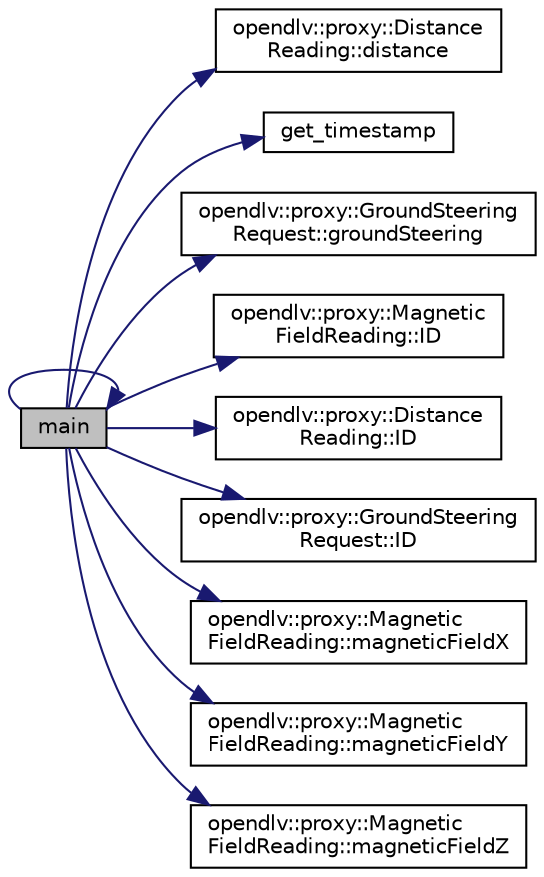 digraph "main"
{
 // LATEX_PDF_SIZE
  edge [fontname="Helvetica",fontsize="10",labelfontname="Helvetica",labelfontsize="10"];
  node [fontname="Helvetica",fontsize="10",shape=record];
  rankdir="LR";
  Node1 [label="main",height=0.2,width=0.4,color="black", fillcolor="grey75", style="filled", fontcolor="black",tooltip=" "];
  Node1 -> Node2 [color="midnightblue",fontsize="10",style="solid",fontname="Helvetica"];
  Node2 [label="opendlv::proxy::Distance\lReading::distance",height=0.2,width=0.4,color="black", fillcolor="white", style="filled",URL="$classopendlv_1_1proxy_1_1DistanceReading.html#a0826d648c33943bde9bab47e592c5d9a",tooltip=" "];
  Node1 -> Node3 [color="midnightblue",fontsize="10",style="solid",fontname="Helvetica"];
  Node3 [label="get_timestamp",height=0.2,width=0.4,color="black", fillcolor="white", style="filled",URL="$steering_8cpp.html#a497b1582194f5244ed398d25345dc23c",tooltip="returns the timestamp of the current frame"];
  Node1 -> Node4 [color="midnightblue",fontsize="10",style="solid",fontname="Helvetica"];
  Node4 [label="opendlv::proxy::GroundSteering\lRequest::groundSteering",height=0.2,width=0.4,color="black", fillcolor="white", style="filled",URL="$classopendlv_1_1proxy_1_1GroundSteeringRequest.html#acb3a731751b54cc85401c20fcd37902f",tooltip=" "];
  Node1 -> Node5 [color="midnightblue",fontsize="10",style="solid",fontname="Helvetica"];
  Node5 [label="opendlv::proxy::Magnetic\lFieldReading::ID",height=0.2,width=0.4,color="black", fillcolor="white", style="filled",URL="$classopendlv_1_1proxy_1_1MagneticFieldReading.html#a49d9510c963d020bac0b07417218fc6a",tooltip=" "];
  Node1 -> Node6 [color="midnightblue",fontsize="10",style="solid",fontname="Helvetica"];
  Node6 [label="opendlv::proxy::Distance\lReading::ID",height=0.2,width=0.4,color="black", fillcolor="white", style="filled",URL="$classopendlv_1_1proxy_1_1DistanceReading.html#a97daa5d0d41d7384b93d1515f9eba565",tooltip=" "];
  Node1 -> Node7 [color="midnightblue",fontsize="10",style="solid",fontname="Helvetica"];
  Node7 [label="opendlv::proxy::GroundSteering\lRequest::ID",height=0.2,width=0.4,color="black", fillcolor="white", style="filled",URL="$classopendlv_1_1proxy_1_1GroundSteeringRequest.html#a7d055ddccd1b0db7b8b4190c39142aec",tooltip=" "];
  Node1 -> Node8 [color="midnightblue",fontsize="10",style="solid",fontname="Helvetica"];
  Node8 [label="opendlv::proxy::Magnetic\lFieldReading::magneticFieldX",height=0.2,width=0.4,color="black", fillcolor="white", style="filled",URL="$classopendlv_1_1proxy_1_1MagneticFieldReading.html#af7b33042f55bdb0d2d7ac649166a5ebf",tooltip=" "];
  Node1 -> Node9 [color="midnightblue",fontsize="10",style="solid",fontname="Helvetica"];
  Node9 [label="opendlv::proxy::Magnetic\lFieldReading::magneticFieldY",height=0.2,width=0.4,color="black", fillcolor="white", style="filled",URL="$classopendlv_1_1proxy_1_1MagneticFieldReading.html#a4078b97536152415d8f834e196adeab5",tooltip=" "];
  Node1 -> Node10 [color="midnightblue",fontsize="10",style="solid",fontname="Helvetica"];
  Node10 [label="opendlv::proxy::Magnetic\lFieldReading::magneticFieldZ",height=0.2,width=0.4,color="black", fillcolor="white", style="filled",URL="$classopendlv_1_1proxy_1_1MagneticFieldReading.html#ac8d2e1a64574d68cd4bff3161edc8eee",tooltip=" "];
  Node1 -> Node1 [color="midnightblue",fontsize="10",style="solid",fontname="Helvetica"];
}
